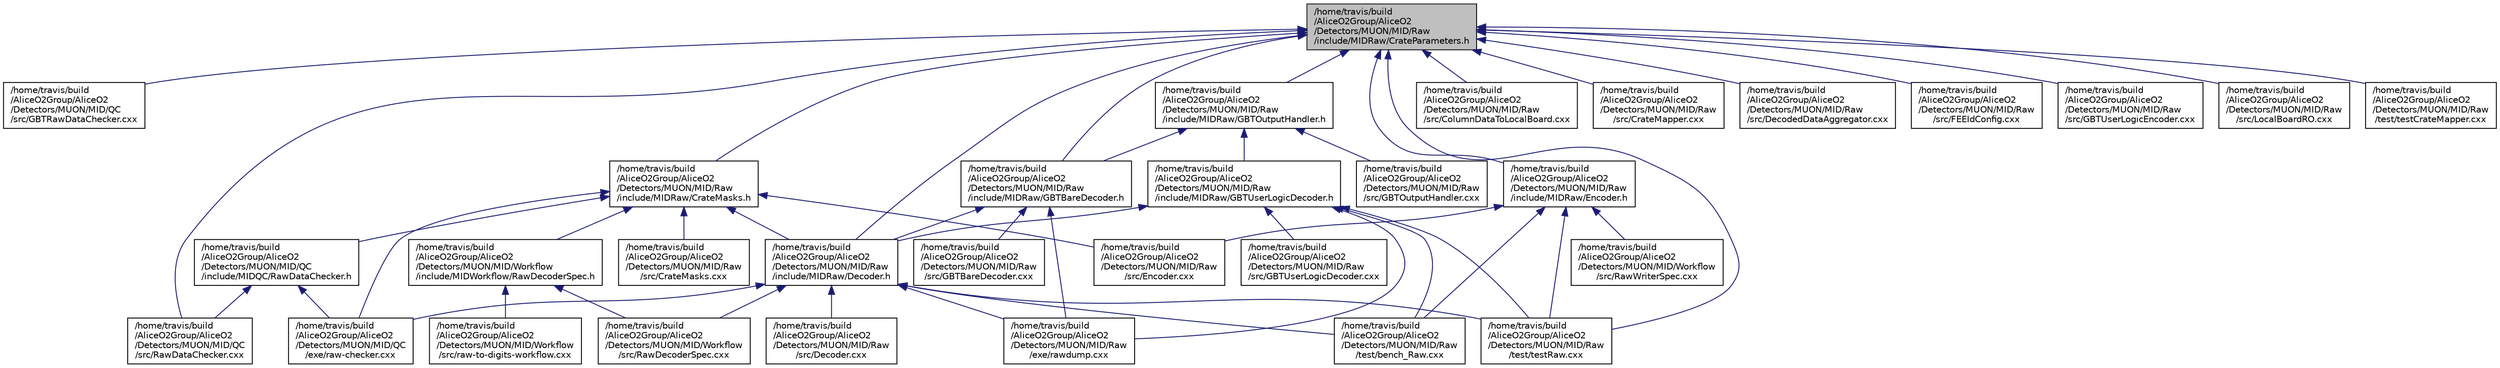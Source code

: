 digraph "/home/travis/build/AliceO2Group/AliceO2/Detectors/MUON/MID/Raw/include/MIDRaw/CrateParameters.h"
{
 // INTERACTIVE_SVG=YES
  bgcolor="transparent";
  edge [fontname="Helvetica",fontsize="10",labelfontname="Helvetica",labelfontsize="10"];
  node [fontname="Helvetica",fontsize="10",shape=record];
  Node3 [label="/home/travis/build\l/AliceO2Group/AliceO2\l/Detectors/MUON/MID/Raw\l/include/MIDRaw/CrateParameters.h",height=0.2,width=0.4,color="black", fillcolor="grey75", style="filled", fontcolor="black"];
  Node3 -> Node4 [dir="back",color="midnightblue",fontsize="10",style="solid",fontname="Helvetica"];
  Node4 [label="/home/travis/build\l/AliceO2Group/AliceO2\l/Detectors/MUON/MID/QC\l/src/GBTRawDataChecker.cxx",height=0.2,width=0.4,color="black",URL="$d0/d3c/GBTRawDataChecker_8cxx.html",tooltip="Class to check the raw data from a GBT link. "];
  Node3 -> Node5 [dir="back",color="midnightblue",fontsize="10",style="solid",fontname="Helvetica"];
  Node5 [label="/home/travis/build\l/AliceO2Group/AliceO2\l/Detectors/MUON/MID/QC\l/src/RawDataChecker.cxx",height=0.2,width=0.4,color="black",URL="$db/d34/RawDataChecker_8cxx.html",tooltip="Class to check the raw data. "];
  Node3 -> Node6 [dir="back",color="midnightblue",fontsize="10",style="solid",fontname="Helvetica"];
  Node6 [label="/home/travis/build\l/AliceO2Group/AliceO2\l/Detectors/MUON/MID/Raw\l/include/MIDRaw/CrateMasks.h",height=0.2,width=0.4,color="black",URL="$d7/dd3/CrateMasks_8h.html",tooltip="MID crate masks. "];
  Node6 -> Node7 [dir="back",color="midnightblue",fontsize="10",style="solid",fontname="Helvetica"];
  Node7 [label="/home/travis/build\l/AliceO2Group/AliceO2\l/Detectors/MUON/MID/QC\l/exe/raw-checker.cxx",height=0.2,width=0.4,color="black",URL="$d7/de8/raw-checker_8cxx.html",tooltip="Raw data checker for MID. "];
  Node6 -> Node8 [dir="back",color="midnightblue",fontsize="10",style="solid",fontname="Helvetica"];
  Node8 [label="/home/travis/build\l/AliceO2Group/AliceO2\l/Detectors/MUON/MID/QC\l/include/MIDQC/RawDataChecker.h",height=0.2,width=0.4,color="black",URL="$d2/d52/RawDataChecker_8h.html",tooltip="Class to check the raw data. "];
  Node8 -> Node7 [dir="back",color="midnightblue",fontsize="10",style="solid",fontname="Helvetica"];
  Node8 -> Node5 [dir="back",color="midnightblue",fontsize="10",style="solid",fontname="Helvetica"];
  Node6 -> Node9 [dir="back",color="midnightblue",fontsize="10",style="solid",fontname="Helvetica"];
  Node9 [label="/home/travis/build\l/AliceO2Group/AliceO2\l/Detectors/MUON/MID/Raw\l/include/MIDRaw/Decoder.h",height=0.2,width=0.4,color="black",URL="$d9/d05/Detectors_2MUON_2MID_2Raw_2include_2MIDRaw_2Decoder_8h.html",tooltip="MID raw data decoder. "];
  Node9 -> Node7 [dir="back",color="midnightblue",fontsize="10",style="solid",fontname="Helvetica"];
  Node9 -> Node10 [dir="back",color="midnightblue",fontsize="10",style="solid",fontname="Helvetica"];
  Node10 [label="/home/travis/build\l/AliceO2Group/AliceO2\l/Detectors/MUON/MID/Raw\l/exe/rawdump.cxx",height=0.2,width=0.4,color="black",URL="$d8/d6c/MID_2Raw_2exe_2rawdump_8cxx.html",tooltip="Raw data dumper for MID. "];
  Node9 -> Node11 [dir="back",color="midnightblue",fontsize="10",style="solid",fontname="Helvetica"];
  Node11 [label="/home/travis/build\l/AliceO2Group/AliceO2\l/Detectors/MUON/MID/Raw\l/src/Decoder.cxx",height=0.2,width=0.4,color="black",URL="$dc/d28/MUON_2MID_2Raw_2src_2Decoder_8cxx.html",tooltip="MID raw data decoder. "];
  Node9 -> Node12 [dir="back",color="midnightblue",fontsize="10",style="solid",fontname="Helvetica"];
  Node12 [label="/home/travis/build\l/AliceO2Group/AliceO2\l/Detectors/MUON/MID/Raw\l/test/bench_Raw.cxx",height=0.2,width=0.4,color="black",URL="$d5/d52/bench__Raw_8cxx.html",tooltip="Benchmark MID raw data decoder. "];
  Node9 -> Node13 [dir="back",color="midnightblue",fontsize="10",style="solid",fontname="Helvetica"];
  Node13 [label="/home/travis/build\l/AliceO2Group/AliceO2\l/Detectors/MUON/MID/Raw\l/test/testRaw.cxx",height=0.2,width=0.4,color="black",URL="$d8/d4c/testRaw_8cxx.html",tooltip="Test MID raw data decoder. "];
  Node9 -> Node14 [dir="back",color="midnightblue",fontsize="10",style="solid",fontname="Helvetica"];
  Node14 [label="/home/travis/build\l/AliceO2Group/AliceO2\l/Detectors/MUON/MID/Workflow\l/src/RawDecoderSpec.cxx",height=0.2,width=0.4,color="black",URL="$d1/dc9/RawDecoderSpec_8cxx.html",tooltip="Data processor spec for MID raw decoder device. "];
  Node6 -> Node15 [dir="back",color="midnightblue",fontsize="10",style="solid",fontname="Helvetica"];
  Node15 [label="/home/travis/build\l/AliceO2Group/AliceO2\l/Detectors/MUON/MID/Raw\l/src/CrateMasks.cxx",height=0.2,width=0.4,color="black",URL="$d2/d8f/CrateMasks_8cxx.html",tooltip="MID crate masks. "];
  Node6 -> Node16 [dir="back",color="midnightblue",fontsize="10",style="solid",fontname="Helvetica"];
  Node16 [label="/home/travis/build\l/AliceO2Group/AliceO2\l/Detectors/MUON/MID/Raw\l/src/Encoder.cxx",height=0.2,width=0.4,color="black",URL="$d8/dc6/MUON_2MID_2Raw_2src_2Encoder_8cxx.html",tooltip="MID raw data encoder. "];
  Node6 -> Node17 [dir="back",color="midnightblue",fontsize="10",style="solid",fontname="Helvetica"];
  Node17 [label="/home/travis/build\l/AliceO2Group/AliceO2\l/Detectors/MUON/MID/Workflow\l/include/MIDWorkflow/RawDecoderSpec.h",height=0.2,width=0.4,color="black",URL="$df/d66/RawDecoderSpec_8h.html",tooltip="Data processor spec for MID raw decoder device. "];
  Node17 -> Node18 [dir="back",color="midnightblue",fontsize="10",style="solid",fontname="Helvetica"];
  Node18 [label="/home/travis/build\l/AliceO2Group/AliceO2\l/Detectors/MUON/MID/Workflow\l/src/raw-to-digits-workflow.cxx",height=0.2,width=0.4,color="black",URL="$d9/d38/MID_2Workflow_2src_2raw-to-digits-workflow_8cxx.html",tooltip="MID raw to digits workflow. "];
  Node17 -> Node14 [dir="back",color="midnightblue",fontsize="10",style="solid",fontname="Helvetica"];
  Node3 -> Node9 [dir="back",color="midnightblue",fontsize="10",style="solid",fontname="Helvetica"];
  Node3 -> Node19 [dir="back",color="midnightblue",fontsize="10",style="solid",fontname="Helvetica"];
  Node19 [label="/home/travis/build\l/AliceO2Group/AliceO2\l/Detectors/MUON/MID/Raw\l/include/MIDRaw/Encoder.h",height=0.2,width=0.4,color="black",URL="$d1/dcf/Detectors_2MUON_2MID_2Raw_2include_2MIDRaw_2Encoder_8h.html",tooltip="MID raw data encoder. "];
  Node19 -> Node16 [dir="back",color="midnightblue",fontsize="10",style="solid",fontname="Helvetica"];
  Node19 -> Node12 [dir="back",color="midnightblue",fontsize="10",style="solid",fontname="Helvetica"];
  Node19 -> Node13 [dir="back",color="midnightblue",fontsize="10",style="solid",fontname="Helvetica"];
  Node19 -> Node20 [dir="back",color="midnightblue",fontsize="10",style="solid",fontname="Helvetica"];
  Node20 [label="/home/travis/build\l/AliceO2Group/AliceO2\l/Detectors/MUON/MID/Workflow\l/src/RawWriterSpec.cxx",height=0.2,width=0.4,color="black",URL="$db/dd6/RawWriterSpec_8cxx.html",tooltip="Digits to raw converter spec for MID. "];
  Node3 -> Node21 [dir="back",color="midnightblue",fontsize="10",style="solid",fontname="Helvetica"];
  Node21 [label="/home/travis/build\l/AliceO2Group/AliceO2\l/Detectors/MUON/MID/Raw\l/include/MIDRaw/GBTBareDecoder.h",height=0.2,width=0.4,color="black",URL="$d6/d9f/GBTBareDecoder_8h.html",tooltip="MID GBT decoder without user logic. "];
  Node21 -> Node10 [dir="back",color="midnightblue",fontsize="10",style="solid",fontname="Helvetica"];
  Node21 -> Node9 [dir="back",color="midnightblue",fontsize="10",style="solid",fontname="Helvetica"];
  Node21 -> Node22 [dir="back",color="midnightblue",fontsize="10",style="solid",fontname="Helvetica"];
  Node22 [label="/home/travis/build\l/AliceO2Group/AliceO2\l/Detectors/MUON/MID/Raw\l/src/GBTBareDecoder.cxx",height=0.2,width=0.4,color="black",URL="$d5/d90/GBTBareDecoder_8cxx.html",tooltip="MID GBT decoder without user logic. "];
  Node3 -> Node23 [dir="back",color="midnightblue",fontsize="10",style="solid",fontname="Helvetica"];
  Node23 [label="/home/travis/build\l/AliceO2Group/AliceO2\l/Detectors/MUON/MID/Raw\l/include/MIDRaw/GBTOutputHandler.h",height=0.2,width=0.4,color="black",URL="$d0/d0c/GBTOutputHandler_8h.html",tooltip="MID GBT decoder output handler. "];
  Node23 -> Node21 [dir="back",color="midnightblue",fontsize="10",style="solid",fontname="Helvetica"];
  Node23 -> Node24 [dir="back",color="midnightblue",fontsize="10",style="solid",fontname="Helvetica"];
  Node24 [label="/home/travis/build\l/AliceO2Group/AliceO2\l/Detectors/MUON/MID/Raw\l/include/MIDRaw/GBTUserLogicDecoder.h",height=0.2,width=0.4,color="black",URL="$db/d41/GBTUserLogicDecoder_8h.html",tooltip="MID GBT decoder with user logic zero suppression. "];
  Node24 -> Node10 [dir="back",color="midnightblue",fontsize="10",style="solid",fontname="Helvetica"];
  Node24 -> Node9 [dir="back",color="midnightblue",fontsize="10",style="solid",fontname="Helvetica"];
  Node24 -> Node25 [dir="back",color="midnightblue",fontsize="10",style="solid",fontname="Helvetica"];
  Node25 [label="/home/travis/build\l/AliceO2Group/AliceO2\l/Detectors/MUON/MID/Raw\l/src/GBTUserLogicDecoder.cxx",height=0.2,width=0.4,color="black",URL="$d3/db3/GBTUserLogicDecoder_8cxx.html",tooltip="MID GBT decoder with user logic zero suppression. "];
  Node24 -> Node12 [dir="back",color="midnightblue",fontsize="10",style="solid",fontname="Helvetica"];
  Node24 -> Node13 [dir="back",color="midnightblue",fontsize="10",style="solid",fontname="Helvetica"];
  Node23 -> Node26 [dir="back",color="midnightblue",fontsize="10",style="solid",fontname="Helvetica"];
  Node26 [label="/home/travis/build\l/AliceO2Group/AliceO2\l/Detectors/MUON/MID/Raw\l/src/GBTOutputHandler.cxx",height=0.2,width=0.4,color="black",URL="$d5/d6c/GBTOutputHandler_8cxx.html",tooltip="MID GBT decoder output handler. "];
  Node3 -> Node27 [dir="back",color="midnightblue",fontsize="10",style="solid",fontname="Helvetica"];
  Node27 [label="/home/travis/build\l/AliceO2Group/AliceO2\l/Detectors/MUON/MID/Raw\l/src/ColumnDataToLocalBoard.cxx",height=0.2,width=0.4,color="black",URL="$d6/db2/ColumnDataToLocalBoard_8cxx.html",tooltip="Converter from ColumnData to raw local boards. "];
  Node3 -> Node28 [dir="back",color="midnightblue",fontsize="10",style="solid",fontname="Helvetica"];
  Node28 [label="/home/travis/build\l/AliceO2Group/AliceO2\l/Detectors/MUON/MID/Raw\l/src/CrateMapper.cxx",height=0.2,width=0.4,color="black",URL="$d5/dc0/CrateMapper_8cxx.html",tooltip="FEE ID to board ID converter. "];
  Node3 -> Node29 [dir="back",color="midnightblue",fontsize="10",style="solid",fontname="Helvetica"];
  Node29 [label="/home/travis/build\l/AliceO2Group/AliceO2\l/Detectors/MUON/MID/Raw\l/src/DecodedDataAggregator.cxx",height=0.2,width=0.4,color="black",URL="$d1/d9a/DecodedDataAggregator_8cxx.html",tooltip="MID decoded raw data aggregator. "];
  Node3 -> Node30 [dir="back",color="midnightblue",fontsize="10",style="solid",fontname="Helvetica"];
  Node30 [label="/home/travis/build\l/AliceO2Group/AliceO2\l/Detectors/MUON/MID/Raw\l/src/FEEIdConfig.cxx",height=0.2,width=0.4,color="black",URL="$d9/d97/FEEIdConfig_8cxx.html",tooltip="Hardware Id to FeeId mapper. "];
  Node3 -> Node31 [dir="back",color="midnightblue",fontsize="10",style="solid",fontname="Helvetica"];
  Node31 [label="/home/travis/build\l/AliceO2Group/AliceO2\l/Detectors/MUON/MID/Raw\l/src/GBTUserLogicEncoder.cxx",height=0.2,width=0.4,color="black",URL="$dd/dd0/GBTUserLogicEncoder_8cxx.html",tooltip="Raw data encoder for MID CRU user logic. "];
  Node3 -> Node32 [dir="back",color="midnightblue",fontsize="10",style="solid",fontname="Helvetica"];
  Node32 [label="/home/travis/build\l/AliceO2Group/AliceO2\l/Detectors/MUON/MID/Raw\l/src/LocalBoardRO.cxx",height=0.2,width=0.4,color="black",URL="$d7/dee/LocalBoardRO_8cxx.html",tooltip="Structure to store the FEE local board information. "];
  Node3 -> Node33 [dir="back",color="midnightblue",fontsize="10",style="solid",fontname="Helvetica"];
  Node33 [label="/home/travis/build\l/AliceO2Group/AliceO2\l/Detectors/MUON/MID/Raw\l/test/testCrateMapper.cxx",height=0.2,width=0.4,color="black",URL="$db/d42/testCrateMapper_8cxx.html"];
  Node3 -> Node13 [dir="back",color="midnightblue",fontsize="10",style="solid",fontname="Helvetica"];
}
